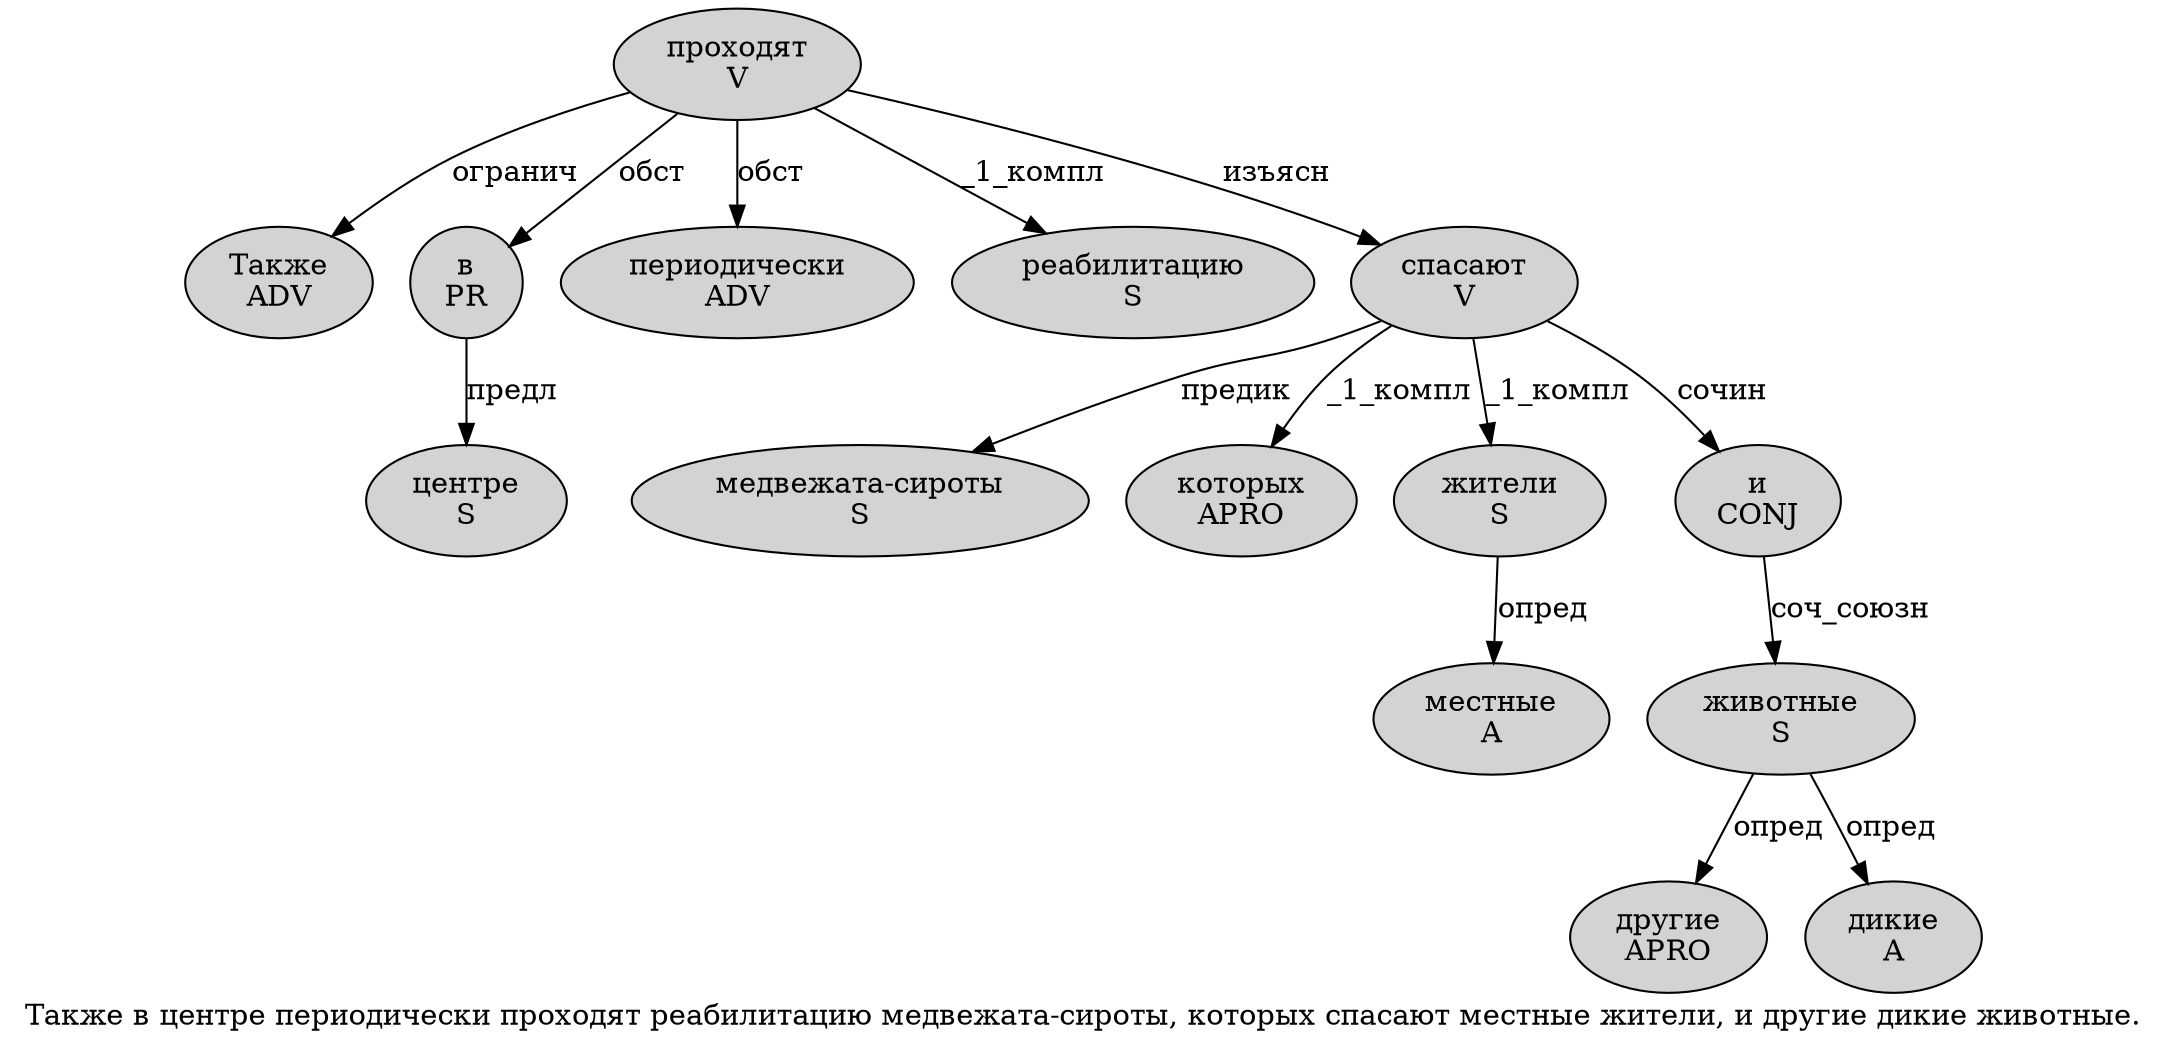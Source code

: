 digraph SENTENCE_50 {
	graph [label="Также в центре периодически проходят реабилитацию медвежата-сироты, которых спасают местные жители, и другие дикие животные."]
	node [style=filled]
		0 [label="Также
ADV" color="" fillcolor=lightgray penwidth=1 shape=ellipse]
		1 [label="в
PR" color="" fillcolor=lightgray penwidth=1 shape=ellipse]
		2 [label="центре
S" color="" fillcolor=lightgray penwidth=1 shape=ellipse]
		3 [label="периодически
ADV" color="" fillcolor=lightgray penwidth=1 shape=ellipse]
		4 [label="проходят
V" color="" fillcolor=lightgray penwidth=1 shape=ellipse]
		5 [label="реабилитацию
S" color="" fillcolor=lightgray penwidth=1 shape=ellipse]
		6 [label="медвежата-сироты
S" color="" fillcolor=lightgray penwidth=1 shape=ellipse]
		8 [label="которых
APRO" color="" fillcolor=lightgray penwidth=1 shape=ellipse]
		9 [label="спасают
V" color="" fillcolor=lightgray penwidth=1 shape=ellipse]
		10 [label="местные
A" color="" fillcolor=lightgray penwidth=1 shape=ellipse]
		11 [label="жители
S" color="" fillcolor=lightgray penwidth=1 shape=ellipse]
		13 [label="и
CONJ" color="" fillcolor=lightgray penwidth=1 shape=ellipse]
		14 [label="другие
APRO" color="" fillcolor=lightgray penwidth=1 shape=ellipse]
		15 [label="дикие
A" color="" fillcolor=lightgray penwidth=1 shape=ellipse]
		16 [label="животные
S" color="" fillcolor=lightgray penwidth=1 shape=ellipse]
			4 -> 0 [label="огранич"]
			4 -> 1 [label="обст"]
			4 -> 3 [label="обст"]
			4 -> 5 [label="_1_компл"]
			4 -> 9 [label="изъясн"]
			11 -> 10 [label="опред"]
			13 -> 16 [label="соч_союзн"]
			16 -> 14 [label="опред"]
			16 -> 15 [label="опред"]
			9 -> 6 [label="предик"]
			9 -> 8 [label="_1_компл"]
			9 -> 11 [label="_1_компл"]
			9 -> 13 [label="сочин"]
			1 -> 2 [label="предл"]
}